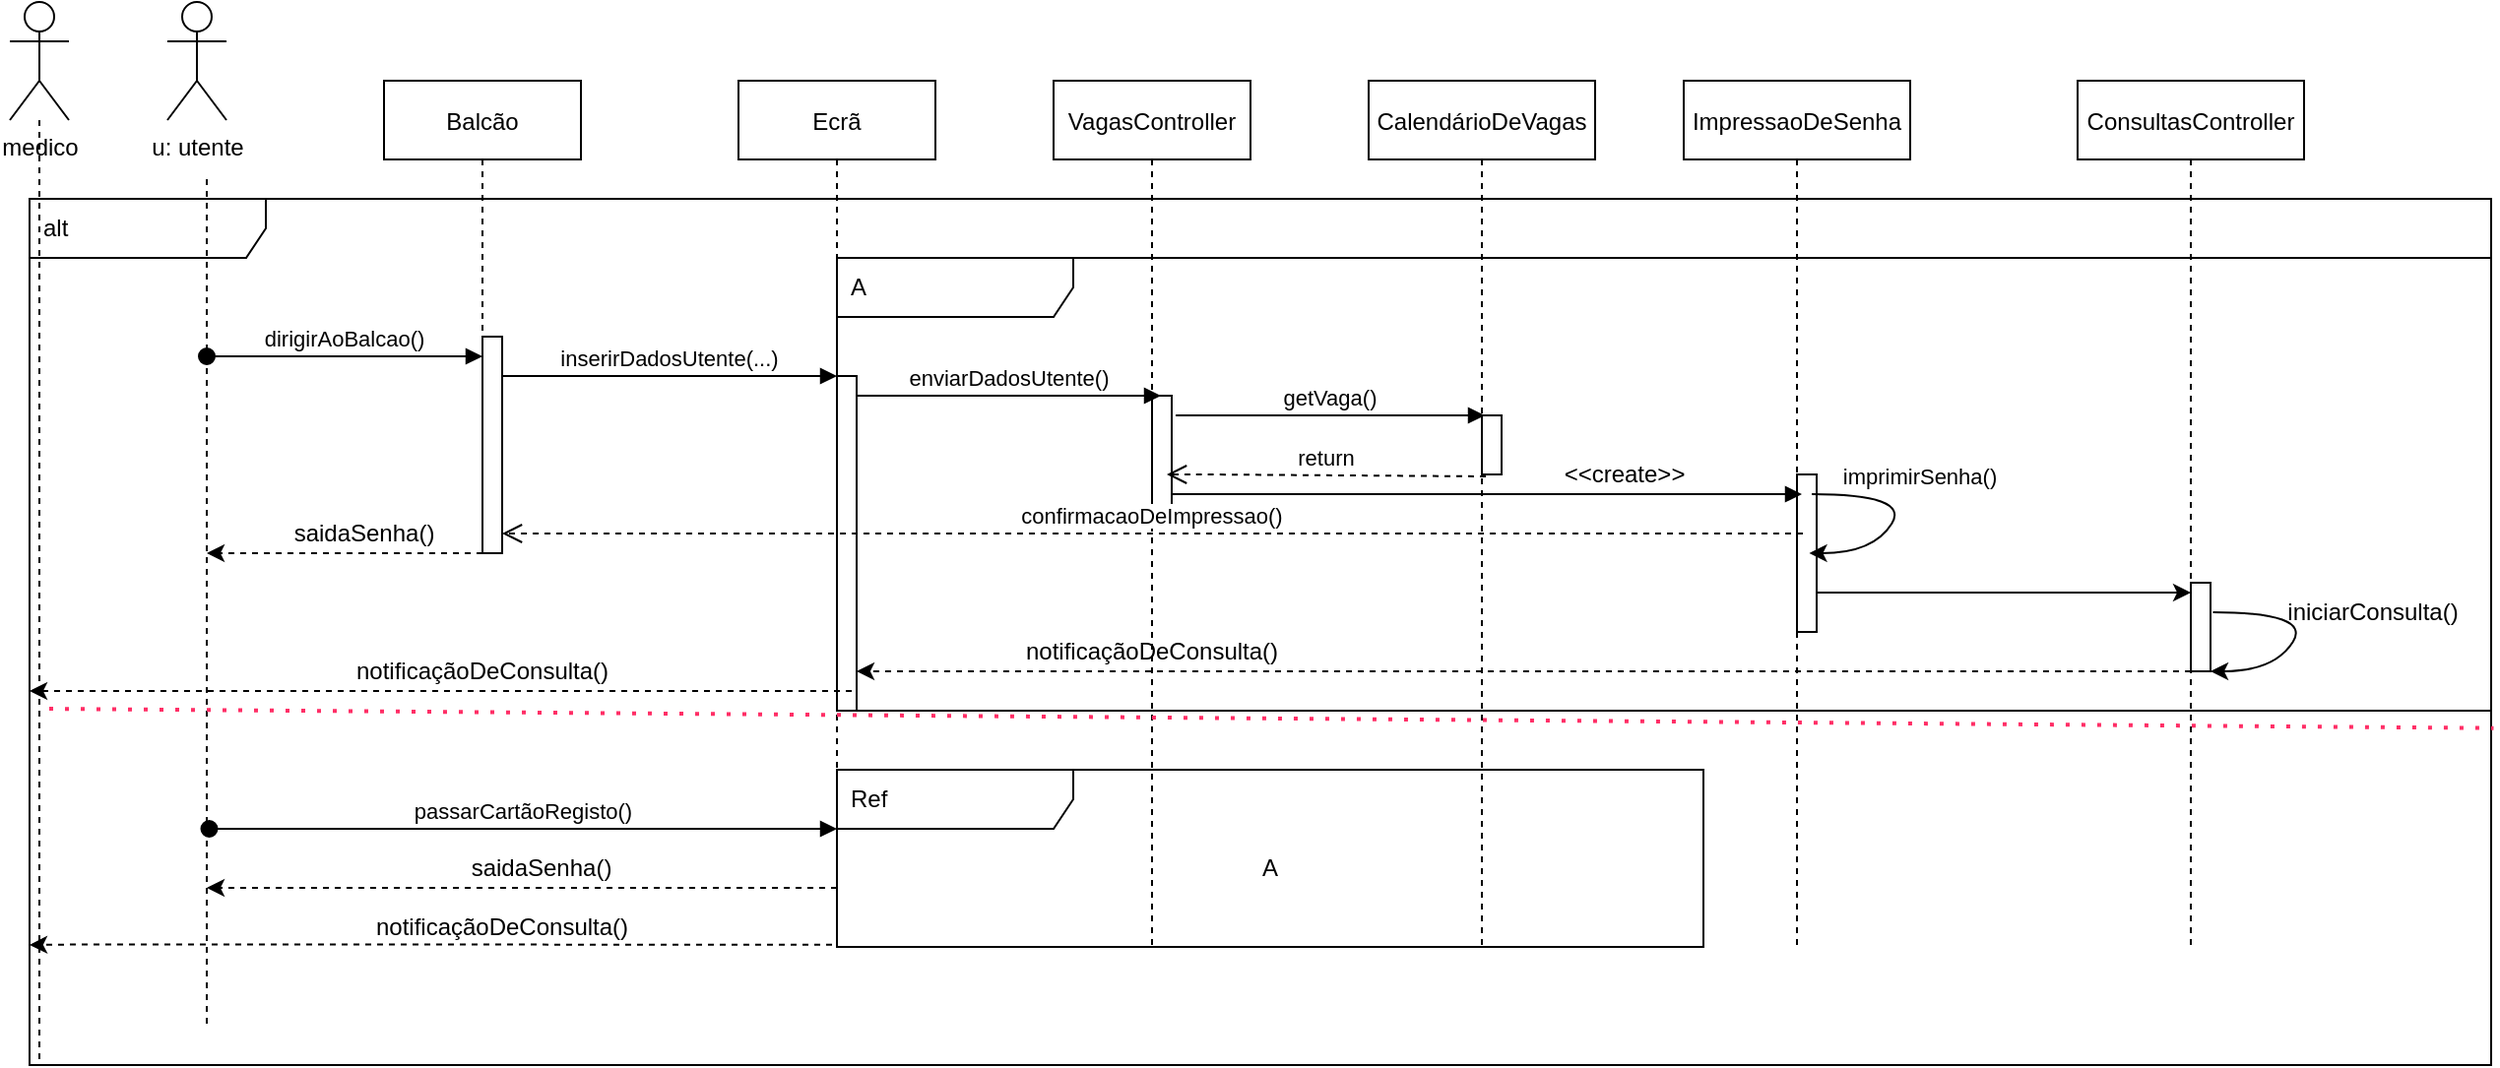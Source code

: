 <mxfile version="14.2.7" type="device"><diagram id="kgpKYQtTHZ0yAKxKKP6v" name="Page-1"><mxGraphModel dx="1834" dy="393" grid="1" gridSize="10" guides="1" tooltips="1" connect="1" arrows="1" fold="1" page="1" pageScale="1" pageWidth="850" pageHeight="1100" math="0" shadow="0"><root><mxCell id="0"/><mxCell id="1" parent="0"/><mxCell id="10Jh2okObo3WXVbUp7gl-5" value="alt" style="shape=umlFrame;whiteSpace=wrap;html=1;width=120;height=30;boundedLbl=1;verticalAlign=middle;align=left;spacingLeft=5;" parent="1" vertex="1"><mxGeometry x="-50" y="140" width="1250" height="440" as="geometry"/></mxCell><mxCell id="10Jh2okObo3WXVbUp7gl-6" value="A" style="shape=umlFrame;whiteSpace=wrap;html=1;width=120;height=30;boundedLbl=1;verticalAlign=middle;align=left;spacingLeft=5;" parent="1" vertex="1"><mxGeometry x="360" y="170" width="840" height="230" as="geometry"/></mxCell><mxCell id="3nuBFxr9cyL0pnOWT2aG-1" value="Balcão" style="shape=umlLifeline;perimeter=lifelinePerimeter;container=1;collapsible=0;recursiveResize=0;rounded=0;shadow=0;strokeWidth=1;" parent="1" vertex="1"><mxGeometry x="130" y="80" width="100" height="240" as="geometry"/></mxCell><mxCell id="3nuBFxr9cyL0pnOWT2aG-2" value="" style="points=[];perimeter=orthogonalPerimeter;rounded=0;shadow=0;strokeWidth=1;" parent="3nuBFxr9cyL0pnOWT2aG-1" vertex="1"><mxGeometry x="50" y="140" width="10" height="90" as="geometry"/></mxCell><mxCell id="3nuBFxr9cyL0pnOWT2aG-3" value="dirigirAoBalcao()" style="verticalAlign=bottom;startArrow=oval;endArrow=block;startSize=8;shadow=0;strokeWidth=1;" parent="3nuBFxr9cyL0pnOWT2aG-1" target="3nuBFxr9cyL0pnOWT2aG-2" edge="1"><mxGeometry relative="1" as="geometry"><mxPoint x="-90" y="140" as="sourcePoint"/><Array as="points"><mxPoint x="10" y="140"/></Array><mxPoint as="offset"/></mxGeometry></mxCell><mxCell id="knfh8XDuKq033Nct8Nsl-40" value="" style="points=[];perimeter=orthogonalPerimeter;rounded=0;shadow=0;strokeWidth=1;" parent="3nuBFxr9cyL0pnOWT2aG-1" vertex="1"><mxGeometry x="50" y="130" width="10" height="110" as="geometry"/></mxCell><mxCell id="3nuBFxr9cyL0pnOWT2aG-5" value="Ecrã" style="shape=umlLifeline;perimeter=lifelinePerimeter;container=1;collapsible=0;recursiveResize=0;rounded=0;shadow=0;strokeWidth=1;" parent="1" vertex="1"><mxGeometry x="310" y="80" width="100" height="440" as="geometry"/></mxCell><mxCell id="3nuBFxr9cyL0pnOWT2aG-6" value="" style="points=[];perimeter=orthogonalPerimeter;rounded=0;shadow=0;strokeWidth=1;" parent="3nuBFxr9cyL0pnOWT2aG-5" vertex="1"><mxGeometry x="50" y="150" width="10" height="170" as="geometry"/></mxCell><mxCell id="3nuBFxr9cyL0pnOWT2aG-8" value="inserirDadosUtente(...)" style="verticalAlign=bottom;endArrow=block;entryX=0;entryY=0;shadow=0;strokeWidth=1;" parent="1" source="3nuBFxr9cyL0pnOWT2aG-2" target="3nuBFxr9cyL0pnOWT2aG-6" edge="1"><mxGeometry relative="1" as="geometry"><mxPoint x="280" y="230" as="sourcePoint"/></mxGeometry></mxCell><mxCell id="knfh8XDuKq033Nct8Nsl-13" value="u: utente" style="shape=umlActor;verticalLabelPosition=bottom;verticalAlign=top;html=1;" parent="1" vertex="1"><mxGeometry x="20" y="40" width="30" height="60" as="geometry"/></mxCell><mxCell id="knfh8XDuKq033Nct8Nsl-18" value="VagasController" style="shape=umlLifeline;perimeter=lifelinePerimeter;container=1;collapsible=0;recursiveResize=0;rounded=0;shadow=0;strokeWidth=1;" parent="1" vertex="1"><mxGeometry x="470" y="80" width="100" height="440" as="geometry"/></mxCell><mxCell id="knfh8XDuKq033Nct8Nsl-33" value="" style="points=[];perimeter=orthogonalPerimeter;rounded=0;shadow=0;strokeWidth=1;" parent="knfh8XDuKq033Nct8Nsl-18" vertex="1"><mxGeometry x="50" y="160" width="10" height="60" as="geometry"/></mxCell><mxCell id="qsGG01PGw3wv9k-Pssn8-15" value="notificaçãoDeConsulta()" style="text;html=1;strokeColor=none;fillColor=none;align=center;verticalAlign=middle;whiteSpace=wrap;rounded=0;" vertex="1" parent="knfh8XDuKq033Nct8Nsl-18"><mxGeometry x="30" y="280" width="40" height="20" as="geometry"/></mxCell><mxCell id="knfh8XDuKq033Nct8Nsl-22" value="CalendárioDeVagas" style="shape=umlLifeline;perimeter=lifelinePerimeter;container=1;collapsible=0;recursiveResize=0;rounded=0;shadow=0;strokeWidth=1;" parent="1" vertex="1"><mxGeometry x="630" y="80" width="115" height="440" as="geometry"/></mxCell><mxCell id="knfh8XDuKq033Nct8Nsl-23" value="" style="points=[];perimeter=orthogonalPerimeter;rounded=0;shadow=0;strokeWidth=1;" parent="knfh8XDuKq033Nct8Nsl-22" vertex="1"><mxGeometry x="57.5" y="170" width="10" height="30" as="geometry"/></mxCell><mxCell id="knfh8XDuKq033Nct8Nsl-28" value="" style="endArrow=none;html=1;dashed=1;" parent="1" edge="1"><mxGeometry width="50" height="50" relative="1" as="geometry"><mxPoint x="40" y="130" as="sourcePoint"/><mxPoint x="40" y="560" as="targetPoint"/></mxGeometry></mxCell><mxCell id="knfh8XDuKq033Nct8Nsl-31" value="enviarDadosUtente()" style="verticalAlign=bottom;endArrow=block;shadow=0;strokeWidth=1;" parent="1" source="3nuBFxr9cyL0pnOWT2aG-6" edge="1"><mxGeometry relative="1" as="geometry"><mxPoint x="375" y="239" as="sourcePoint"/><mxPoint x="524.5" y="240" as="targetPoint"/><Array as="points"><mxPoint x="395" y="240"/></Array></mxGeometry></mxCell><mxCell id="knfh8XDuKq033Nct8Nsl-36" value="return" style="verticalAlign=bottom;endArrow=open;dashed=1;endSize=8;shadow=0;strokeWidth=1;exitX=-0.1;exitY=1.033;exitDx=0;exitDy=0;exitPerimeter=0;" parent="1" edge="1"><mxGeometry relative="1" as="geometry"><mxPoint x="527.5" y="280" as="targetPoint"/><mxPoint x="689.5" y="280.99" as="sourcePoint"/><Array as="points"><mxPoint x="548" y="280"/></Array></mxGeometry></mxCell><mxCell id="knfh8XDuKq033Nct8Nsl-37" value="getVaga()" style="verticalAlign=bottom;endArrow=block;shadow=0;strokeWidth=1;entryX=0.75;entryY=0;entryDx=0;entryDy=0;entryPerimeter=0;" parent="1" edge="1"><mxGeometry relative="1" as="geometry"><mxPoint x="532" y="250" as="sourcePoint"/><mxPoint x="689" y="250" as="targetPoint"/></mxGeometry></mxCell><mxCell id="knfh8XDuKq033Nct8Nsl-41" value="ImpressaoDeSenha" style="shape=umlLifeline;perimeter=lifelinePerimeter;container=1;collapsible=0;recursiveResize=0;rounded=0;shadow=0;strokeWidth=1;" parent="1" vertex="1"><mxGeometry x="790" y="80" width="115" height="440" as="geometry"/></mxCell><mxCell id="knfh8XDuKq033Nct8Nsl-42" value="" style="points=[];perimeter=orthogonalPerimeter;rounded=0;shadow=0;strokeWidth=1;" parent="knfh8XDuKq033Nct8Nsl-41" vertex="1"><mxGeometry x="57.5" y="200" width="10" height="80" as="geometry"/></mxCell><mxCell id="knfh8XDuKq033Nct8Nsl-43" value="imprimirSenha()" style="verticalAlign=bottom;endArrow=block;shadow=0;strokeWidth=1;" parent="1" edge="1"><mxGeometry x="1" y="60" relative="1" as="geometry"><mxPoint x="530" y="290" as="sourcePoint"/><mxPoint x="850" y="290" as="targetPoint"/><mxPoint x="60" y="60" as="offset"/></mxGeometry></mxCell><mxCell id="knfh8XDuKq033Nct8Nsl-45" value="confirmacaoDeImpressao()" style="verticalAlign=bottom;endArrow=open;dashed=1;endSize=8;shadow=0;strokeWidth=1;" parent="1" edge="1" target="knfh8XDuKq033Nct8Nsl-40"><mxGeometry relative="1" as="geometry"><mxPoint x="370" y="310" as="targetPoint"/><mxPoint x="850.5" y="310" as="sourcePoint"/><Array as="points"><mxPoint x="751" y="310"/></Array></mxGeometry></mxCell><mxCell id="10Jh2okObo3WXVbUp7gl-8" value="passarCartãoRegisto()" style="verticalAlign=bottom;startArrow=oval;endArrow=block;startSize=8;shadow=0;strokeWidth=1;" parent="1" edge="1"><mxGeometry relative="1" as="geometry"><mxPoint x="41.25" y="460" as="sourcePoint"/><Array as="points"><mxPoint x="141.25" y="460"/></Array><mxPoint x="360" y="460" as="targetPoint"/><mxPoint as="offset"/></mxGeometry></mxCell><mxCell id="10Jh2okObo3WXVbUp7gl-9" value="Ref" style="shape=umlFrame;whiteSpace=wrap;html=1;width=120;height=30;boundedLbl=1;verticalAlign=middle;align=left;spacingLeft=5;" parent="1" vertex="1"><mxGeometry x="360" y="430" width="440" height="90" as="geometry"/></mxCell><mxCell id="10Jh2okObo3WXVbUp7gl-10" value="A" style="text;html=1;strokeColor=none;fillColor=none;align=center;verticalAlign=middle;whiteSpace=wrap;rounded=0;" parent="1" vertex="1"><mxGeometry x="560" y="470" width="40" height="20" as="geometry"/></mxCell><mxCell id="10Jh2okObo3WXVbUp7gl-12" value="" style="endArrow=none;dashed=1;html=1;dashPattern=1 3;strokeWidth=2;entryX=1.001;entryY=0.611;entryDx=0;entryDy=0;entryPerimeter=0;strokeColor=#FF2E66;" parent="1" target="10Jh2okObo3WXVbUp7gl-5" edge="1"><mxGeometry width="50" height="50" relative="1" as="geometry"><mxPoint x="-40" y="399" as="sourcePoint"/><mxPoint x="360" y="370" as="targetPoint"/></mxGeometry></mxCell><mxCell id="QengoSfdfixiuYgP0tal-3" value="" style="endArrow=classic;html=1;dashed=1;" parent="1" edge="1"><mxGeometry width="50" height="50" relative="1" as="geometry"><mxPoint x="360" y="490" as="sourcePoint"/><mxPoint x="40" y="490" as="targetPoint"/></mxGeometry></mxCell><mxCell id="QengoSfdfixiuYgP0tal-4" value="" style="endArrow=classic;html=1;dashed=1;" parent="1" edge="1"><mxGeometry width="50" height="50" relative="1" as="geometry"><mxPoint x="180" y="320" as="sourcePoint"/><mxPoint x="40" y="320" as="targetPoint"/></mxGeometry></mxCell><mxCell id="QengoSfdfixiuYgP0tal-5" value="saidaSenha()" style="text;html=1;strokeColor=none;fillColor=none;align=center;verticalAlign=middle;whiteSpace=wrap;rounded=0;" parent="1" vertex="1"><mxGeometry x="100" y="300" width="40" height="20" as="geometry"/></mxCell><mxCell id="QengoSfdfixiuYgP0tal-6" value="saidaSenha()" style="text;html=1;strokeColor=none;fillColor=none;align=center;verticalAlign=middle;whiteSpace=wrap;rounded=0;" parent="1" vertex="1"><mxGeometry x="190" y="470" width="40" height="20" as="geometry"/></mxCell><mxCell id="qsGG01PGw3wv9k-Pssn8-1" value="ConsultasController" style="shape=umlLifeline;perimeter=lifelinePerimeter;container=1;collapsible=0;recursiveResize=0;rounded=0;shadow=0;strokeWidth=1;" vertex="1" parent="1"><mxGeometry x="990" y="80" width="115" height="440" as="geometry"/></mxCell><mxCell id="qsGG01PGw3wv9k-Pssn8-2" value="" style="points=[];perimeter=orthogonalPerimeter;rounded=0;shadow=0;strokeWidth=1;" vertex="1" parent="qsGG01PGw3wv9k-Pssn8-1"><mxGeometry x="57.5" y="255" width="10" height="45" as="geometry"/></mxCell><mxCell id="qsGG01PGw3wv9k-Pssn8-3" style="edgeStyle=orthogonalEdgeStyle;rounded=0;orthogonalLoop=1;jettySize=auto;html=1;" edge="1" parent="1" source="knfh8XDuKq033Nct8Nsl-42" target="qsGG01PGw3wv9k-Pssn8-2"><mxGeometry relative="1" as="geometry"><Array as="points"><mxPoint x="940" y="340"/><mxPoint x="940" y="340"/></Array></mxGeometry></mxCell><mxCell id="qsGG01PGw3wv9k-Pssn8-6" value="" style="curved=1;endArrow=classic;html=1;" edge="1" parent="1" target="qsGG01PGw3wv9k-Pssn8-2"><mxGeometry width="50" height="50" relative="1" as="geometry"><mxPoint x="1058.75" y="350" as="sourcePoint"/><mxPoint x="1108.75" y="300" as="targetPoint"/><Array as="points"><mxPoint x="1108.75" y="350"/><mxPoint x="1090" y="380"/></Array></mxGeometry></mxCell><mxCell id="qsGG01PGw3wv9k-Pssn8-8" value="iniciarConsulta()&lt;span style=&quot;color: rgba(0 , 0 , 0 , 0) ; font-family: monospace ; font-size: 0px&quot;&gt;%3CmxGraphModel%3E%3Croot%3E%3CmxCell%20id%3D%220%22%2F%3E%3CmxCell%20id%3D%221%22%20parent%3D%220%22%2F%3E%3CmxCell%20id%3D%222%22%20value%3D%22%22%20style%3D%22curved%3D1%3BendArrow%3Dclassic%3Bhtml%3D1%3B%22%20edge%3D%221%22%20parent%3D%221%22%3E%3CmxGeometry%20width%3D%2250%22%20height%3D%2250%22%20relative%3D%221%22%20as%3D%22geometry%22%3E%3CmxPoint%20x%3D%221058.75%22%20y%3D%22350%22%20as%3D%22sourcePoint%22%2F%3E%3CmxPoint%20x%3D%221057.5%22%20y%3D%22380%22%20as%3D%22targetPoint%22%2F%3E%3CArray%20as%3D%22points%22%3E%3CmxPoint%20x%3D%221108.75%22%20y%3D%22350%22%2F%3E%3CmxPoint%20x%3D%221090%22%20y%3D%22380%22%2F%3E%3C%2FArray%3E%3C%2FmxGeometry%3E%3C%2FmxCell%3E%3C%2Froot%3E%3C%2FmxGraphModel%3E&lt;/span&gt;" style="text;html=1;strokeColor=none;fillColor=none;align=center;verticalAlign=middle;whiteSpace=wrap;rounded=0;" vertex="1" parent="1"><mxGeometry x="1120" y="340" width="40" height="20" as="geometry"/></mxCell><mxCell id="qsGG01PGw3wv9k-Pssn8-11" style="edgeStyle=orthogonalEdgeStyle;rounded=0;orthogonalLoop=1;jettySize=auto;html=1;dashed=1;endArrow=none;endFill=0;" edge="1" parent="1" source="qsGG01PGw3wv9k-Pssn8-10"><mxGeometry relative="1" as="geometry"><mxPoint x="-45" y="577.792" as="targetPoint"/></mxGeometry></mxCell><mxCell id="qsGG01PGw3wv9k-Pssn8-10" value="medico" style="shape=umlActor;verticalLabelPosition=bottom;verticalAlign=top;html=1;" vertex="1" parent="1"><mxGeometry x="-60" y="40" width="30" height="60" as="geometry"/></mxCell><mxCell id="qsGG01PGw3wv9k-Pssn8-12" style="edgeStyle=orthogonalEdgeStyle;rounded=0;orthogonalLoop=1;jettySize=auto;html=1;dashed=1;endArrow=classic;endFill=1;startArrow=none;startFill=0;" edge="1" parent="1" source="qsGG01PGw3wv9k-Pssn8-2"><mxGeometry relative="1" as="geometry"><mxPoint x="370" y="380" as="targetPoint"/><Array as="points"><mxPoint x="660" y="380"/><mxPoint x="660" y="380"/></Array></mxGeometry></mxCell><mxCell id="qsGG01PGw3wv9k-Pssn8-17" value="" style="curved=1;endArrow=classic;html=1;" edge="1" parent="1"><mxGeometry width="50" height="50" relative="1" as="geometry"><mxPoint x="855" y="290" as="sourcePoint"/><mxPoint x="853.75" y="320" as="targetPoint"/><Array as="points"><mxPoint x="905" y="290"/><mxPoint x="886.25" y="320"/></Array></mxGeometry></mxCell><mxCell id="qsGG01PGw3wv9k-Pssn8-18" value="&amp;lt;&amp;lt;create&amp;gt;&amp;gt;" style="text;html=1;strokeColor=none;fillColor=none;align=center;verticalAlign=middle;whiteSpace=wrap;rounded=0;" vertex="1" parent="1"><mxGeometry x="740" y="270" width="40" height="20" as="geometry"/></mxCell><mxCell id="qsGG01PGw3wv9k-Pssn8-20" style="edgeStyle=orthogonalEdgeStyle;rounded=0;orthogonalLoop=1;jettySize=auto;html=1;dashed=1;endArrow=classic;endFill=1;startArrow=none;startFill=0;" edge="1" parent="1"><mxGeometry relative="1" as="geometry"><mxPoint x="-50" y="390" as="targetPoint"/><mxPoint x="367.5" y="390.0" as="sourcePoint"/><Array as="points"><mxPoint x="-20" y="390"/><mxPoint x="-20" y="390"/></Array></mxGeometry></mxCell><mxCell id="qsGG01PGw3wv9k-Pssn8-21" style="edgeStyle=orthogonalEdgeStyle;rounded=0;orthogonalLoop=1;jettySize=auto;html=1;dashed=1;endArrow=classic;endFill=1;startArrow=none;startFill=0;" edge="1" parent="1"><mxGeometry relative="1" as="geometry"><mxPoint x="-50" y="519" as="targetPoint"/><mxPoint x="357.5" y="518.82" as="sourcePoint"/><Array as="points"><mxPoint x="-30" y="518.82"/><mxPoint x="-30" y="518.82"/></Array></mxGeometry></mxCell><mxCell id="qsGG01PGw3wv9k-Pssn8-22" value="notificaçãoDeConsulta()" style="text;html=1;strokeColor=none;fillColor=none;align=center;verticalAlign=middle;whiteSpace=wrap;rounded=0;" vertex="1" parent="1"><mxGeometry x="160" y="370" width="40" height="20" as="geometry"/></mxCell><mxCell id="qsGG01PGw3wv9k-Pssn8-23" value="notificaçãoDeConsulta()" style="text;html=1;strokeColor=none;fillColor=none;align=center;verticalAlign=middle;whiteSpace=wrap;rounded=0;" vertex="1" parent="1"><mxGeometry x="170" y="500" width="40" height="20" as="geometry"/></mxCell></root></mxGraphModel></diagram></mxfile>